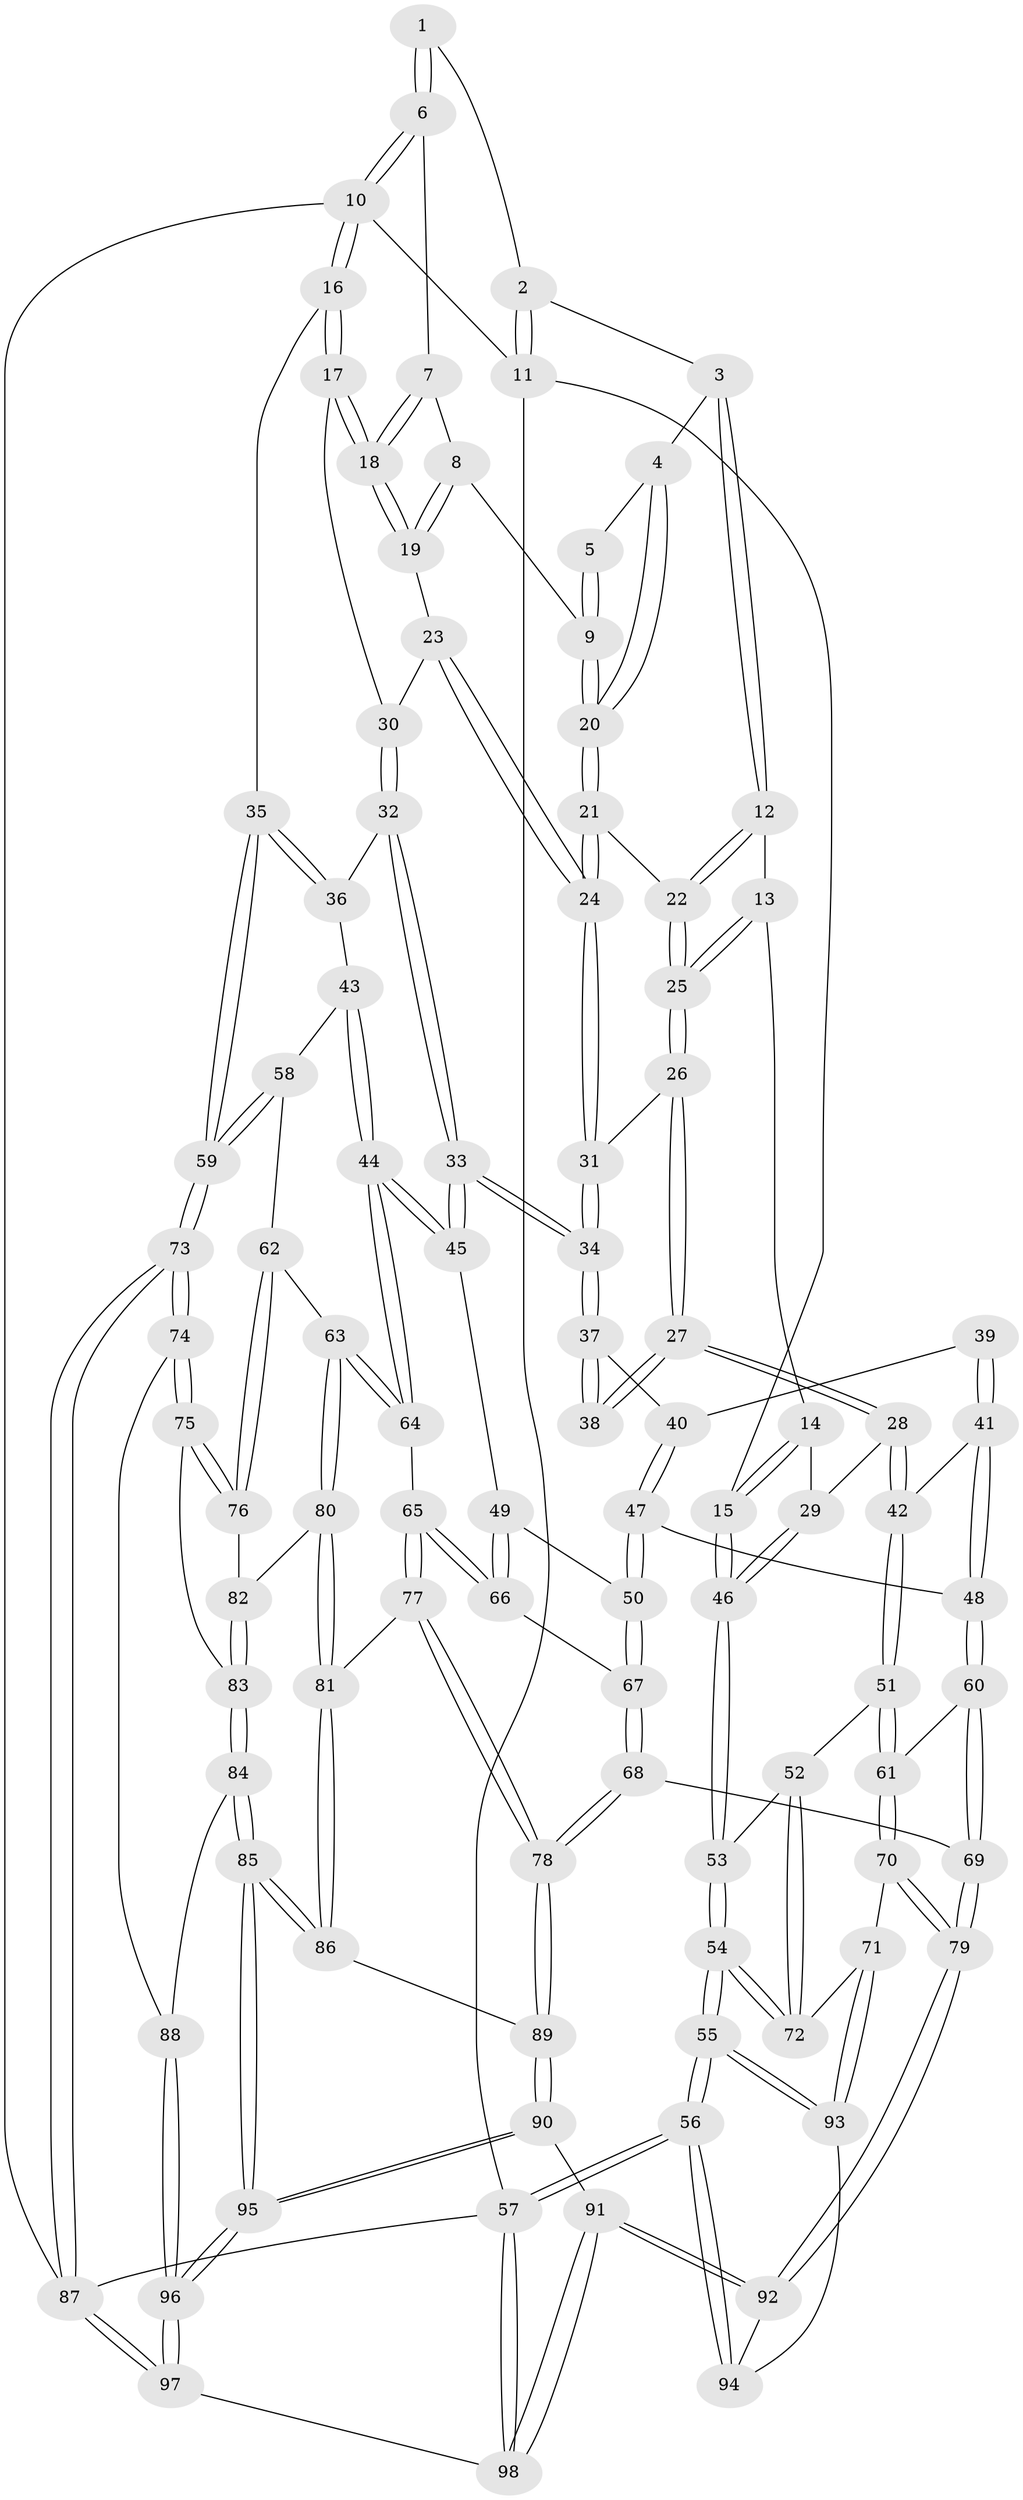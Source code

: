 // coarse degree distribution, {4: 0.5178571428571429, 3: 0.03571428571428571, 2: 0.017857142857142856, 6: 0.07142857142857142, 5: 0.32142857142857145, 7: 0.03571428571428571}
// Generated by graph-tools (version 1.1) at 2025/42/03/06/25 10:42:32]
// undirected, 98 vertices, 242 edges
graph export_dot {
graph [start="1"]
  node [color=gray90,style=filled];
  1 [pos="+0.594583158578441+0"];
  2 [pos="+0.300420660599511+0"];
  3 [pos="+0.36582090700384806+0.042451864250751356"];
  4 [pos="+0.4754173990964224+0.13435751629829001"];
  5 [pos="+0.5614911246470233+0"];
  6 [pos="+0.7915560135586001+0"];
  7 [pos="+0.7835976224951235+0.02339050247598386"];
  8 [pos="+0.6364952627511591+0.14676580385466337"];
  9 [pos="+0.5876145917749964+0.1532054980885254"];
  10 [pos="+1+0"];
  11 [pos="+0+0"];
  12 [pos="+0.29478068456237644+0.1617884489748845"];
  13 [pos="+0.2617008347185209+0.18081886905982875"];
  14 [pos="+0.20388715512898445+0.16043818571439233"];
  15 [pos="+0+0"];
  16 [pos="+1+0.2908725046655085"];
  17 [pos="+0.8580902949388663+0.18880034007795427"];
  18 [pos="+0.8560773332329552+0.18505836836195316"];
  19 [pos="+0.663746025067342+0.21365864519800518"];
  20 [pos="+0.4962610945501465+0.19128769522047404"];
  21 [pos="+0.4893658611346699+0.21001106395422092"];
  22 [pos="+0.48378395714574746+0.21104978409224984"];
  23 [pos="+0.6688229061538801+0.24725818697452312"];
  24 [pos="+0.532755970792861+0.3193114633668768"];
  25 [pos="+0.303965431113051+0.31048108573448624"];
  26 [pos="+0.2939483405621305+0.351284974524061"];
  27 [pos="+0.2871700512260945+0.3657345237261915"];
  28 [pos="+0.24097540866777412+0.4046128615998051"];
  29 [pos="+0.14932209125370022+0.3798854374865103"];
  30 [pos="+0.7725703645735429+0.31942052151953376"];
  31 [pos="+0.5333177195281525+0.3262611357975266"];
  32 [pos="+0.7656925936321225+0.3592207753816506"];
  33 [pos="+0.575757854181933+0.4012365518097254"];
  34 [pos="+0.5488240808467805+0.3826433342874679"];
  35 [pos="+1+0.49042032434235555"];
  36 [pos="+0.7680670615721573+0.3629371622959907"];
  37 [pos="+0.5368580152473563+0.38999399745624647"];
  38 [pos="+0.37646520315639503+0.40417656385766826"];
  39 [pos="+0.399914090929468+0.4598235091159028"];
  40 [pos="+0.47954228281697975+0.45623659361414876"];
  41 [pos="+0.3792697537914225+0.5125728960457058"];
  42 [pos="+0.2534420359661437+0.46304897787100235"];
  43 [pos="+0.7721237350328626+0.4831860597906045"];
  44 [pos="+0.650422867844319+0.558213286816634"];
  45 [pos="+0.6059347979303037+0.5146650277061864"];
  46 [pos="+0+0.3745545137182035"];
  47 [pos="+0.43830552506497533+0.5576679435055115"];
  48 [pos="+0.41664300084133055+0.5595633237318787"];
  49 [pos="+0.5686062999328493+0.5360435070802598"];
  50 [pos="+0.45757053334269443+0.5684525923048165"];
  51 [pos="+0.2373259718012122+0.5438513631085642"];
  52 [pos="+0.17351538173755185+0.5711129143594557"];
  53 [pos="+0+0.43683587541058166"];
  54 [pos="+0+0.606896113562377"];
  55 [pos="+0+1"];
  56 [pos="+0+1"];
  57 [pos="+0+1"];
  58 [pos="+0.8247626272653813+0.5312527101909343"];
  59 [pos="+1+0.5031291093505129"];
  60 [pos="+0.35876630437016355+0.6213568984262465"];
  61 [pos="+0.2777128615358676+0.6056910057442466"];
  62 [pos="+0.8044414721114759+0.5930036643669134"];
  63 [pos="+0.6935503216972769+0.6319645138855399"];
  64 [pos="+0.6571872412982865+0.592587115881558"];
  65 [pos="+0.5809027303010763+0.6501841979416007"];
  66 [pos="+0.5312509880851155+0.6201012401780666"];
  67 [pos="+0.484582707322036+0.6196550751434999"];
  68 [pos="+0.47018865400558946+0.7249319481037805"];
  69 [pos="+0.3995623958495731+0.7345492885036"];
  70 [pos="+0.2341569450565619+0.7085208007666697"];
  71 [pos="+0.14077577903699018+0.7425075651136827"];
  72 [pos="+0.10951190302631092+0.7094730620917408"];
  73 [pos="+1+0.7227043143165122"];
  74 [pos="+1+0.7335239495063706"];
  75 [pos="+0.9054596159411797+0.6947992989965128"];
  76 [pos="+0.8514254983017377+0.66920473411023"];
  77 [pos="+0.5507336616645657+0.7279582525760397"];
  78 [pos="+0.5234383174569197+0.7463519457427199"];
  79 [pos="+0.3606667336694962+0.7776428089629867"];
  80 [pos="+0.7095587355396646+0.6986699468714077"];
  81 [pos="+0.6782568085189087+0.7374530279110454"];
  82 [pos="+0.7253836814108722+0.703773364219985"];
  83 [pos="+0.7839522070087356+0.7653437780389865"];
  84 [pos="+0.7979265647000654+0.8547896918539603"];
  85 [pos="+0.727105378660735+0.9382245724439046"];
  86 [pos="+0.6765347461691051+0.7858817131171689"];
  87 [pos="+1+1"];
  88 [pos="+1+0.7604328884432837"];
  89 [pos="+0.5420268271411517+0.81964168655344"];
  90 [pos="+0.5406300107667867+0.8780607403613702"];
  91 [pos="+0.34975282494111504+0.9226288025447259"];
  92 [pos="+0.3404419984786009+0.9102386028730344"];
  93 [pos="+0.14220759560113055+0.7797947407864074"];
  94 [pos="+0.22754751242241392+0.8913880043287926"];
  95 [pos="+0.7015383128362089+1"];
  96 [pos="+0.7166370832478178+1"];
  97 [pos="+0.7220741088867141+1"];
  98 [pos="+0.384735957663154+1"];
  1 -- 2;
  1 -- 6;
  1 -- 6;
  2 -- 3;
  2 -- 11;
  2 -- 11;
  3 -- 4;
  3 -- 12;
  3 -- 12;
  4 -- 5;
  4 -- 20;
  4 -- 20;
  5 -- 9;
  5 -- 9;
  6 -- 7;
  6 -- 10;
  6 -- 10;
  7 -- 8;
  7 -- 18;
  7 -- 18;
  8 -- 9;
  8 -- 19;
  8 -- 19;
  9 -- 20;
  9 -- 20;
  10 -- 11;
  10 -- 16;
  10 -- 16;
  10 -- 87;
  11 -- 15;
  11 -- 57;
  12 -- 13;
  12 -- 22;
  12 -- 22;
  13 -- 14;
  13 -- 25;
  13 -- 25;
  14 -- 15;
  14 -- 15;
  14 -- 29;
  15 -- 46;
  15 -- 46;
  16 -- 17;
  16 -- 17;
  16 -- 35;
  17 -- 18;
  17 -- 18;
  17 -- 30;
  18 -- 19;
  18 -- 19;
  19 -- 23;
  20 -- 21;
  20 -- 21;
  21 -- 22;
  21 -- 24;
  21 -- 24;
  22 -- 25;
  22 -- 25;
  23 -- 24;
  23 -- 24;
  23 -- 30;
  24 -- 31;
  24 -- 31;
  25 -- 26;
  25 -- 26;
  26 -- 27;
  26 -- 27;
  26 -- 31;
  27 -- 28;
  27 -- 28;
  27 -- 38;
  27 -- 38;
  28 -- 29;
  28 -- 42;
  28 -- 42;
  29 -- 46;
  29 -- 46;
  30 -- 32;
  30 -- 32;
  31 -- 34;
  31 -- 34;
  32 -- 33;
  32 -- 33;
  32 -- 36;
  33 -- 34;
  33 -- 34;
  33 -- 45;
  33 -- 45;
  34 -- 37;
  34 -- 37;
  35 -- 36;
  35 -- 36;
  35 -- 59;
  35 -- 59;
  36 -- 43;
  37 -- 38;
  37 -- 38;
  37 -- 40;
  39 -- 40;
  39 -- 41;
  39 -- 41;
  40 -- 47;
  40 -- 47;
  41 -- 42;
  41 -- 48;
  41 -- 48;
  42 -- 51;
  42 -- 51;
  43 -- 44;
  43 -- 44;
  43 -- 58;
  44 -- 45;
  44 -- 45;
  44 -- 64;
  44 -- 64;
  45 -- 49;
  46 -- 53;
  46 -- 53;
  47 -- 48;
  47 -- 50;
  47 -- 50;
  48 -- 60;
  48 -- 60;
  49 -- 50;
  49 -- 66;
  49 -- 66;
  50 -- 67;
  50 -- 67;
  51 -- 52;
  51 -- 61;
  51 -- 61;
  52 -- 53;
  52 -- 72;
  52 -- 72;
  53 -- 54;
  53 -- 54;
  54 -- 55;
  54 -- 55;
  54 -- 72;
  54 -- 72;
  55 -- 56;
  55 -- 56;
  55 -- 93;
  55 -- 93;
  56 -- 57;
  56 -- 57;
  56 -- 94;
  56 -- 94;
  57 -- 98;
  57 -- 98;
  57 -- 87;
  58 -- 59;
  58 -- 59;
  58 -- 62;
  59 -- 73;
  59 -- 73;
  60 -- 61;
  60 -- 69;
  60 -- 69;
  61 -- 70;
  61 -- 70;
  62 -- 63;
  62 -- 76;
  62 -- 76;
  63 -- 64;
  63 -- 64;
  63 -- 80;
  63 -- 80;
  64 -- 65;
  65 -- 66;
  65 -- 66;
  65 -- 77;
  65 -- 77;
  66 -- 67;
  67 -- 68;
  67 -- 68;
  68 -- 69;
  68 -- 78;
  68 -- 78;
  69 -- 79;
  69 -- 79;
  70 -- 71;
  70 -- 79;
  70 -- 79;
  71 -- 72;
  71 -- 93;
  71 -- 93;
  73 -- 74;
  73 -- 74;
  73 -- 87;
  73 -- 87;
  74 -- 75;
  74 -- 75;
  74 -- 88;
  75 -- 76;
  75 -- 76;
  75 -- 83;
  76 -- 82;
  77 -- 78;
  77 -- 78;
  77 -- 81;
  78 -- 89;
  78 -- 89;
  79 -- 92;
  79 -- 92;
  80 -- 81;
  80 -- 81;
  80 -- 82;
  81 -- 86;
  81 -- 86;
  82 -- 83;
  82 -- 83;
  83 -- 84;
  83 -- 84;
  84 -- 85;
  84 -- 85;
  84 -- 88;
  85 -- 86;
  85 -- 86;
  85 -- 95;
  85 -- 95;
  86 -- 89;
  87 -- 97;
  87 -- 97;
  88 -- 96;
  88 -- 96;
  89 -- 90;
  89 -- 90;
  90 -- 91;
  90 -- 95;
  90 -- 95;
  91 -- 92;
  91 -- 92;
  91 -- 98;
  91 -- 98;
  92 -- 94;
  93 -- 94;
  95 -- 96;
  95 -- 96;
  96 -- 97;
  96 -- 97;
  97 -- 98;
}
